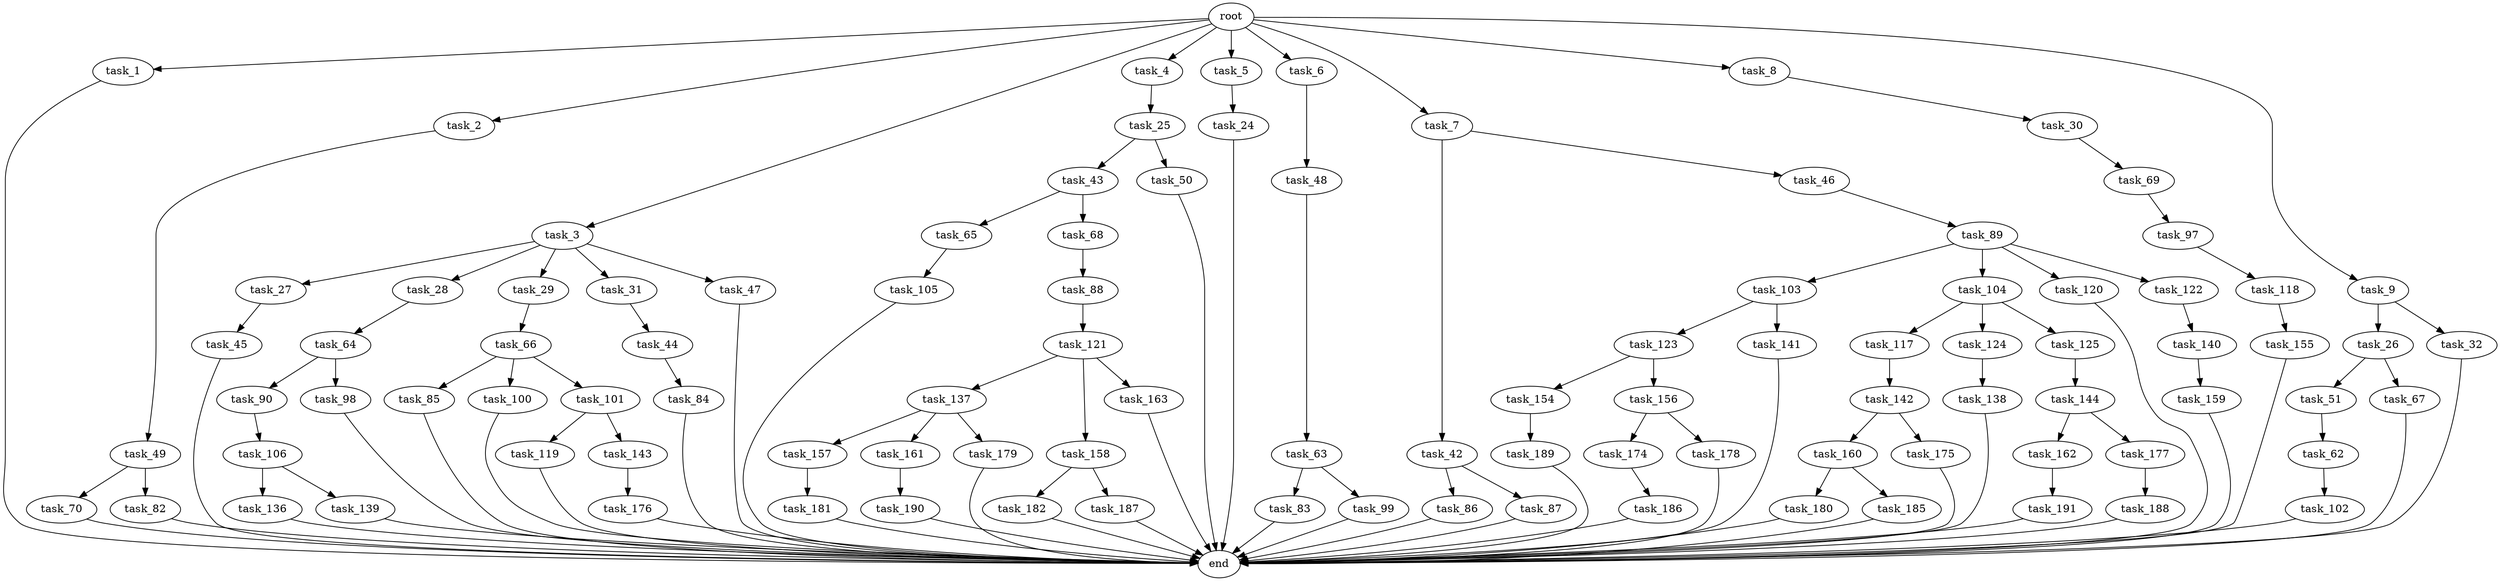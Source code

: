 digraph G {
  root [size="0.000000"];
  task_1 [size="2.048000"];
  task_2 [size="2.048000"];
  task_3 [size="2.048000"];
  task_4 [size="2.048000"];
  task_5 [size="2.048000"];
  task_6 [size="2.048000"];
  task_7 [size="2.048000"];
  task_8 [size="2.048000"];
  task_9 [size="2.048000"];
  task_24 [size="1099511627.776000"];
  task_25 [size="154618822.656000"];
  task_26 [size="68719476.736000"];
  task_27 [size="274877906.944000"];
  task_28 [size="274877906.944000"];
  task_29 [size="274877906.944000"];
  task_30 [size="841813590.016000"];
  task_31 [size="274877906.944000"];
  task_32 [size="68719476.736000"];
  task_42 [size="274877906.944000"];
  task_43 [size="618475290.624000"];
  task_44 [size="274877906.944000"];
  task_45 [size="154618822.656000"];
  task_46 [size="274877906.944000"];
  task_47 [size="274877906.944000"];
  task_48 [size="1099511627.776000"];
  task_49 [size="154618822.656000"];
  task_50 [size="618475290.624000"];
  task_51 [size="274877906.944000"];
  task_62 [size="154618822.656000"];
  task_63 [size="154618822.656000"];
  task_64 [size="1391569403.904000"];
  task_65 [size="618475290.624000"];
  task_66 [size="1391569403.904000"];
  task_67 [size="274877906.944000"];
  task_68 [size="618475290.624000"];
  task_69 [size="841813590.016000"];
  task_70 [size="1717986918.400000"];
  task_82 [size="1717986918.400000"];
  task_83 [size="1717986918.400000"];
  task_84 [size="841813590.016000"];
  task_85 [size="841813590.016000"];
  task_86 [size="1717986918.400000"];
  task_87 [size="1717986918.400000"];
  task_88 [size="68719476.736000"];
  task_89 [size="1717986918.400000"];
  task_90 [size="154618822.656000"];
  task_97 [size="1717986918.400000"];
  task_98 [size="154618822.656000"];
  task_99 [size="1717986918.400000"];
  task_100 [size="841813590.016000"];
  task_101 [size="841813590.016000"];
  task_102 [size="1717986918.400000"];
  task_103 [size="1391569403.904000"];
  task_104 [size="1391569403.904000"];
  task_105 [size="1099511627.776000"];
  task_106 [size="618475290.624000"];
  task_117 [size="618475290.624000"];
  task_118 [size="274877906.944000"];
  task_119 [size="841813590.016000"];
  task_120 [size="1391569403.904000"];
  task_121 [size="1099511627.776000"];
  task_122 [size="1391569403.904000"];
  task_123 [size="1717986918.400000"];
  task_124 [size="618475290.624000"];
  task_125 [size="618475290.624000"];
  task_136 [size="1717986918.400000"];
  task_137 [size="1391569403.904000"];
  task_138 [size="1099511627.776000"];
  task_139 [size="1717986918.400000"];
  task_140 [size="1717986918.400000"];
  task_141 [size="1717986918.400000"];
  task_142 [size="841813590.016000"];
  task_143 [size="841813590.016000"];
  task_144 [size="1099511627.776000"];
  task_154 [size="1717986918.400000"];
  task_155 [size="429496729.600000"];
  task_156 [size="1717986918.400000"];
  task_157 [size="154618822.656000"];
  task_158 [size="1391569403.904000"];
  task_159 [size="68719476.736000"];
  task_160 [size="1391569403.904000"];
  task_161 [size="154618822.656000"];
  task_162 [size="154618822.656000"];
  task_163 [size="1391569403.904000"];
  task_174 [size="618475290.624000"];
  task_175 [size="1391569403.904000"];
  task_176 [size="841813590.016000"];
  task_177 [size="154618822.656000"];
  task_178 [size="618475290.624000"];
  task_179 [size="154618822.656000"];
  task_180 [size="841813590.016000"];
  task_181 [size="841813590.016000"];
  task_182 [size="1717986918.400000"];
  task_185 [size="841813590.016000"];
  task_186 [size="154618822.656000"];
  task_187 [size="1717986918.400000"];
  task_188 [size="618475290.624000"];
  task_189 [size="618475290.624000"];
  task_190 [size="429496729.600000"];
  task_191 [size="1717986918.400000"];
  end [size="0.000000"];

  root -> task_1 [size="1.000000"];
  root -> task_2 [size="1.000000"];
  root -> task_3 [size="1.000000"];
  root -> task_4 [size="1.000000"];
  root -> task_5 [size="1.000000"];
  root -> task_6 [size="1.000000"];
  root -> task_7 [size="1.000000"];
  root -> task_8 [size="1.000000"];
  root -> task_9 [size="1.000000"];
  task_1 -> end [size="1.000000"];
  task_2 -> task_49 [size="75497472.000000"];
  task_3 -> task_27 [size="134217728.000000"];
  task_3 -> task_28 [size="134217728.000000"];
  task_3 -> task_29 [size="134217728.000000"];
  task_3 -> task_31 [size="134217728.000000"];
  task_3 -> task_47 [size="134217728.000000"];
  task_4 -> task_25 [size="75497472.000000"];
  task_5 -> task_24 [size="536870912.000000"];
  task_6 -> task_48 [size="536870912.000000"];
  task_7 -> task_42 [size="134217728.000000"];
  task_7 -> task_46 [size="134217728.000000"];
  task_8 -> task_30 [size="411041792.000000"];
  task_9 -> task_26 [size="33554432.000000"];
  task_9 -> task_32 [size="33554432.000000"];
  task_24 -> end [size="1.000000"];
  task_25 -> task_43 [size="301989888.000000"];
  task_25 -> task_50 [size="301989888.000000"];
  task_26 -> task_51 [size="134217728.000000"];
  task_26 -> task_67 [size="134217728.000000"];
  task_27 -> task_45 [size="75497472.000000"];
  task_28 -> task_64 [size="679477248.000000"];
  task_29 -> task_66 [size="679477248.000000"];
  task_30 -> task_69 [size="411041792.000000"];
  task_31 -> task_44 [size="134217728.000000"];
  task_32 -> end [size="1.000000"];
  task_42 -> task_86 [size="838860800.000000"];
  task_42 -> task_87 [size="838860800.000000"];
  task_43 -> task_65 [size="301989888.000000"];
  task_43 -> task_68 [size="301989888.000000"];
  task_44 -> task_84 [size="411041792.000000"];
  task_45 -> end [size="1.000000"];
  task_46 -> task_89 [size="838860800.000000"];
  task_47 -> end [size="1.000000"];
  task_48 -> task_63 [size="75497472.000000"];
  task_49 -> task_70 [size="838860800.000000"];
  task_49 -> task_82 [size="838860800.000000"];
  task_50 -> end [size="1.000000"];
  task_51 -> task_62 [size="75497472.000000"];
  task_62 -> task_102 [size="838860800.000000"];
  task_63 -> task_83 [size="838860800.000000"];
  task_63 -> task_99 [size="838860800.000000"];
  task_64 -> task_90 [size="75497472.000000"];
  task_64 -> task_98 [size="75497472.000000"];
  task_65 -> task_105 [size="536870912.000000"];
  task_66 -> task_85 [size="411041792.000000"];
  task_66 -> task_100 [size="411041792.000000"];
  task_66 -> task_101 [size="411041792.000000"];
  task_67 -> end [size="1.000000"];
  task_68 -> task_88 [size="33554432.000000"];
  task_69 -> task_97 [size="838860800.000000"];
  task_70 -> end [size="1.000000"];
  task_82 -> end [size="1.000000"];
  task_83 -> end [size="1.000000"];
  task_84 -> end [size="1.000000"];
  task_85 -> end [size="1.000000"];
  task_86 -> end [size="1.000000"];
  task_87 -> end [size="1.000000"];
  task_88 -> task_121 [size="536870912.000000"];
  task_89 -> task_103 [size="679477248.000000"];
  task_89 -> task_104 [size="679477248.000000"];
  task_89 -> task_120 [size="679477248.000000"];
  task_89 -> task_122 [size="679477248.000000"];
  task_90 -> task_106 [size="301989888.000000"];
  task_97 -> task_118 [size="134217728.000000"];
  task_98 -> end [size="1.000000"];
  task_99 -> end [size="1.000000"];
  task_100 -> end [size="1.000000"];
  task_101 -> task_119 [size="411041792.000000"];
  task_101 -> task_143 [size="411041792.000000"];
  task_102 -> end [size="1.000000"];
  task_103 -> task_123 [size="838860800.000000"];
  task_103 -> task_141 [size="838860800.000000"];
  task_104 -> task_117 [size="301989888.000000"];
  task_104 -> task_124 [size="301989888.000000"];
  task_104 -> task_125 [size="301989888.000000"];
  task_105 -> end [size="1.000000"];
  task_106 -> task_136 [size="838860800.000000"];
  task_106 -> task_139 [size="838860800.000000"];
  task_117 -> task_142 [size="411041792.000000"];
  task_118 -> task_155 [size="209715200.000000"];
  task_119 -> end [size="1.000000"];
  task_120 -> end [size="1.000000"];
  task_121 -> task_137 [size="679477248.000000"];
  task_121 -> task_158 [size="679477248.000000"];
  task_121 -> task_163 [size="679477248.000000"];
  task_122 -> task_140 [size="838860800.000000"];
  task_123 -> task_154 [size="838860800.000000"];
  task_123 -> task_156 [size="838860800.000000"];
  task_124 -> task_138 [size="536870912.000000"];
  task_125 -> task_144 [size="536870912.000000"];
  task_136 -> end [size="1.000000"];
  task_137 -> task_157 [size="75497472.000000"];
  task_137 -> task_161 [size="75497472.000000"];
  task_137 -> task_179 [size="75497472.000000"];
  task_138 -> end [size="1.000000"];
  task_139 -> end [size="1.000000"];
  task_140 -> task_159 [size="33554432.000000"];
  task_141 -> end [size="1.000000"];
  task_142 -> task_160 [size="679477248.000000"];
  task_142 -> task_175 [size="679477248.000000"];
  task_143 -> task_176 [size="411041792.000000"];
  task_144 -> task_162 [size="75497472.000000"];
  task_144 -> task_177 [size="75497472.000000"];
  task_154 -> task_189 [size="301989888.000000"];
  task_155 -> end [size="1.000000"];
  task_156 -> task_174 [size="301989888.000000"];
  task_156 -> task_178 [size="301989888.000000"];
  task_157 -> task_181 [size="411041792.000000"];
  task_158 -> task_182 [size="838860800.000000"];
  task_158 -> task_187 [size="838860800.000000"];
  task_159 -> end [size="1.000000"];
  task_160 -> task_180 [size="411041792.000000"];
  task_160 -> task_185 [size="411041792.000000"];
  task_161 -> task_190 [size="209715200.000000"];
  task_162 -> task_191 [size="838860800.000000"];
  task_163 -> end [size="1.000000"];
  task_174 -> task_186 [size="75497472.000000"];
  task_175 -> end [size="1.000000"];
  task_176 -> end [size="1.000000"];
  task_177 -> task_188 [size="301989888.000000"];
  task_178 -> end [size="1.000000"];
  task_179 -> end [size="1.000000"];
  task_180 -> end [size="1.000000"];
  task_181 -> end [size="1.000000"];
  task_182 -> end [size="1.000000"];
  task_185 -> end [size="1.000000"];
  task_186 -> end [size="1.000000"];
  task_187 -> end [size="1.000000"];
  task_188 -> end [size="1.000000"];
  task_189 -> end [size="1.000000"];
  task_190 -> end [size="1.000000"];
  task_191 -> end [size="1.000000"];
}
